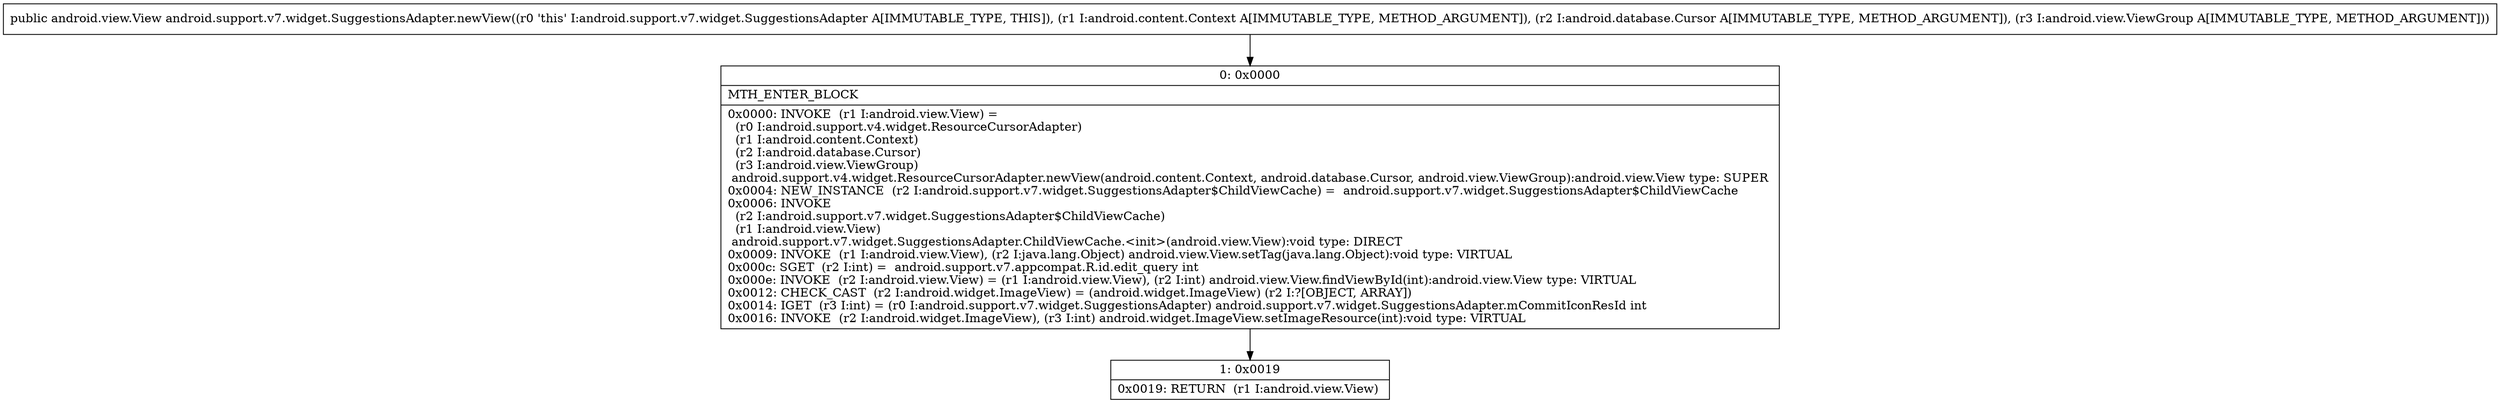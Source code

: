 digraph "CFG forandroid.support.v7.widget.SuggestionsAdapter.newView(Landroid\/content\/Context;Landroid\/database\/Cursor;Landroid\/view\/ViewGroup;)Landroid\/view\/View;" {
Node_0 [shape=record,label="{0\:\ 0x0000|MTH_ENTER_BLOCK\l|0x0000: INVOKE  (r1 I:android.view.View) = \l  (r0 I:android.support.v4.widget.ResourceCursorAdapter)\l  (r1 I:android.content.Context)\l  (r2 I:android.database.Cursor)\l  (r3 I:android.view.ViewGroup)\l android.support.v4.widget.ResourceCursorAdapter.newView(android.content.Context, android.database.Cursor, android.view.ViewGroup):android.view.View type: SUPER \l0x0004: NEW_INSTANCE  (r2 I:android.support.v7.widget.SuggestionsAdapter$ChildViewCache) =  android.support.v7.widget.SuggestionsAdapter$ChildViewCache \l0x0006: INVOKE  \l  (r2 I:android.support.v7.widget.SuggestionsAdapter$ChildViewCache)\l  (r1 I:android.view.View)\l android.support.v7.widget.SuggestionsAdapter.ChildViewCache.\<init\>(android.view.View):void type: DIRECT \l0x0009: INVOKE  (r1 I:android.view.View), (r2 I:java.lang.Object) android.view.View.setTag(java.lang.Object):void type: VIRTUAL \l0x000c: SGET  (r2 I:int) =  android.support.v7.appcompat.R.id.edit_query int \l0x000e: INVOKE  (r2 I:android.view.View) = (r1 I:android.view.View), (r2 I:int) android.view.View.findViewById(int):android.view.View type: VIRTUAL \l0x0012: CHECK_CAST  (r2 I:android.widget.ImageView) = (android.widget.ImageView) (r2 I:?[OBJECT, ARRAY]) \l0x0014: IGET  (r3 I:int) = (r0 I:android.support.v7.widget.SuggestionsAdapter) android.support.v7.widget.SuggestionsAdapter.mCommitIconResId int \l0x0016: INVOKE  (r2 I:android.widget.ImageView), (r3 I:int) android.widget.ImageView.setImageResource(int):void type: VIRTUAL \l}"];
Node_1 [shape=record,label="{1\:\ 0x0019|0x0019: RETURN  (r1 I:android.view.View) \l}"];
MethodNode[shape=record,label="{public android.view.View android.support.v7.widget.SuggestionsAdapter.newView((r0 'this' I:android.support.v7.widget.SuggestionsAdapter A[IMMUTABLE_TYPE, THIS]), (r1 I:android.content.Context A[IMMUTABLE_TYPE, METHOD_ARGUMENT]), (r2 I:android.database.Cursor A[IMMUTABLE_TYPE, METHOD_ARGUMENT]), (r3 I:android.view.ViewGroup A[IMMUTABLE_TYPE, METHOD_ARGUMENT])) }"];
MethodNode -> Node_0;
Node_0 -> Node_1;
}

